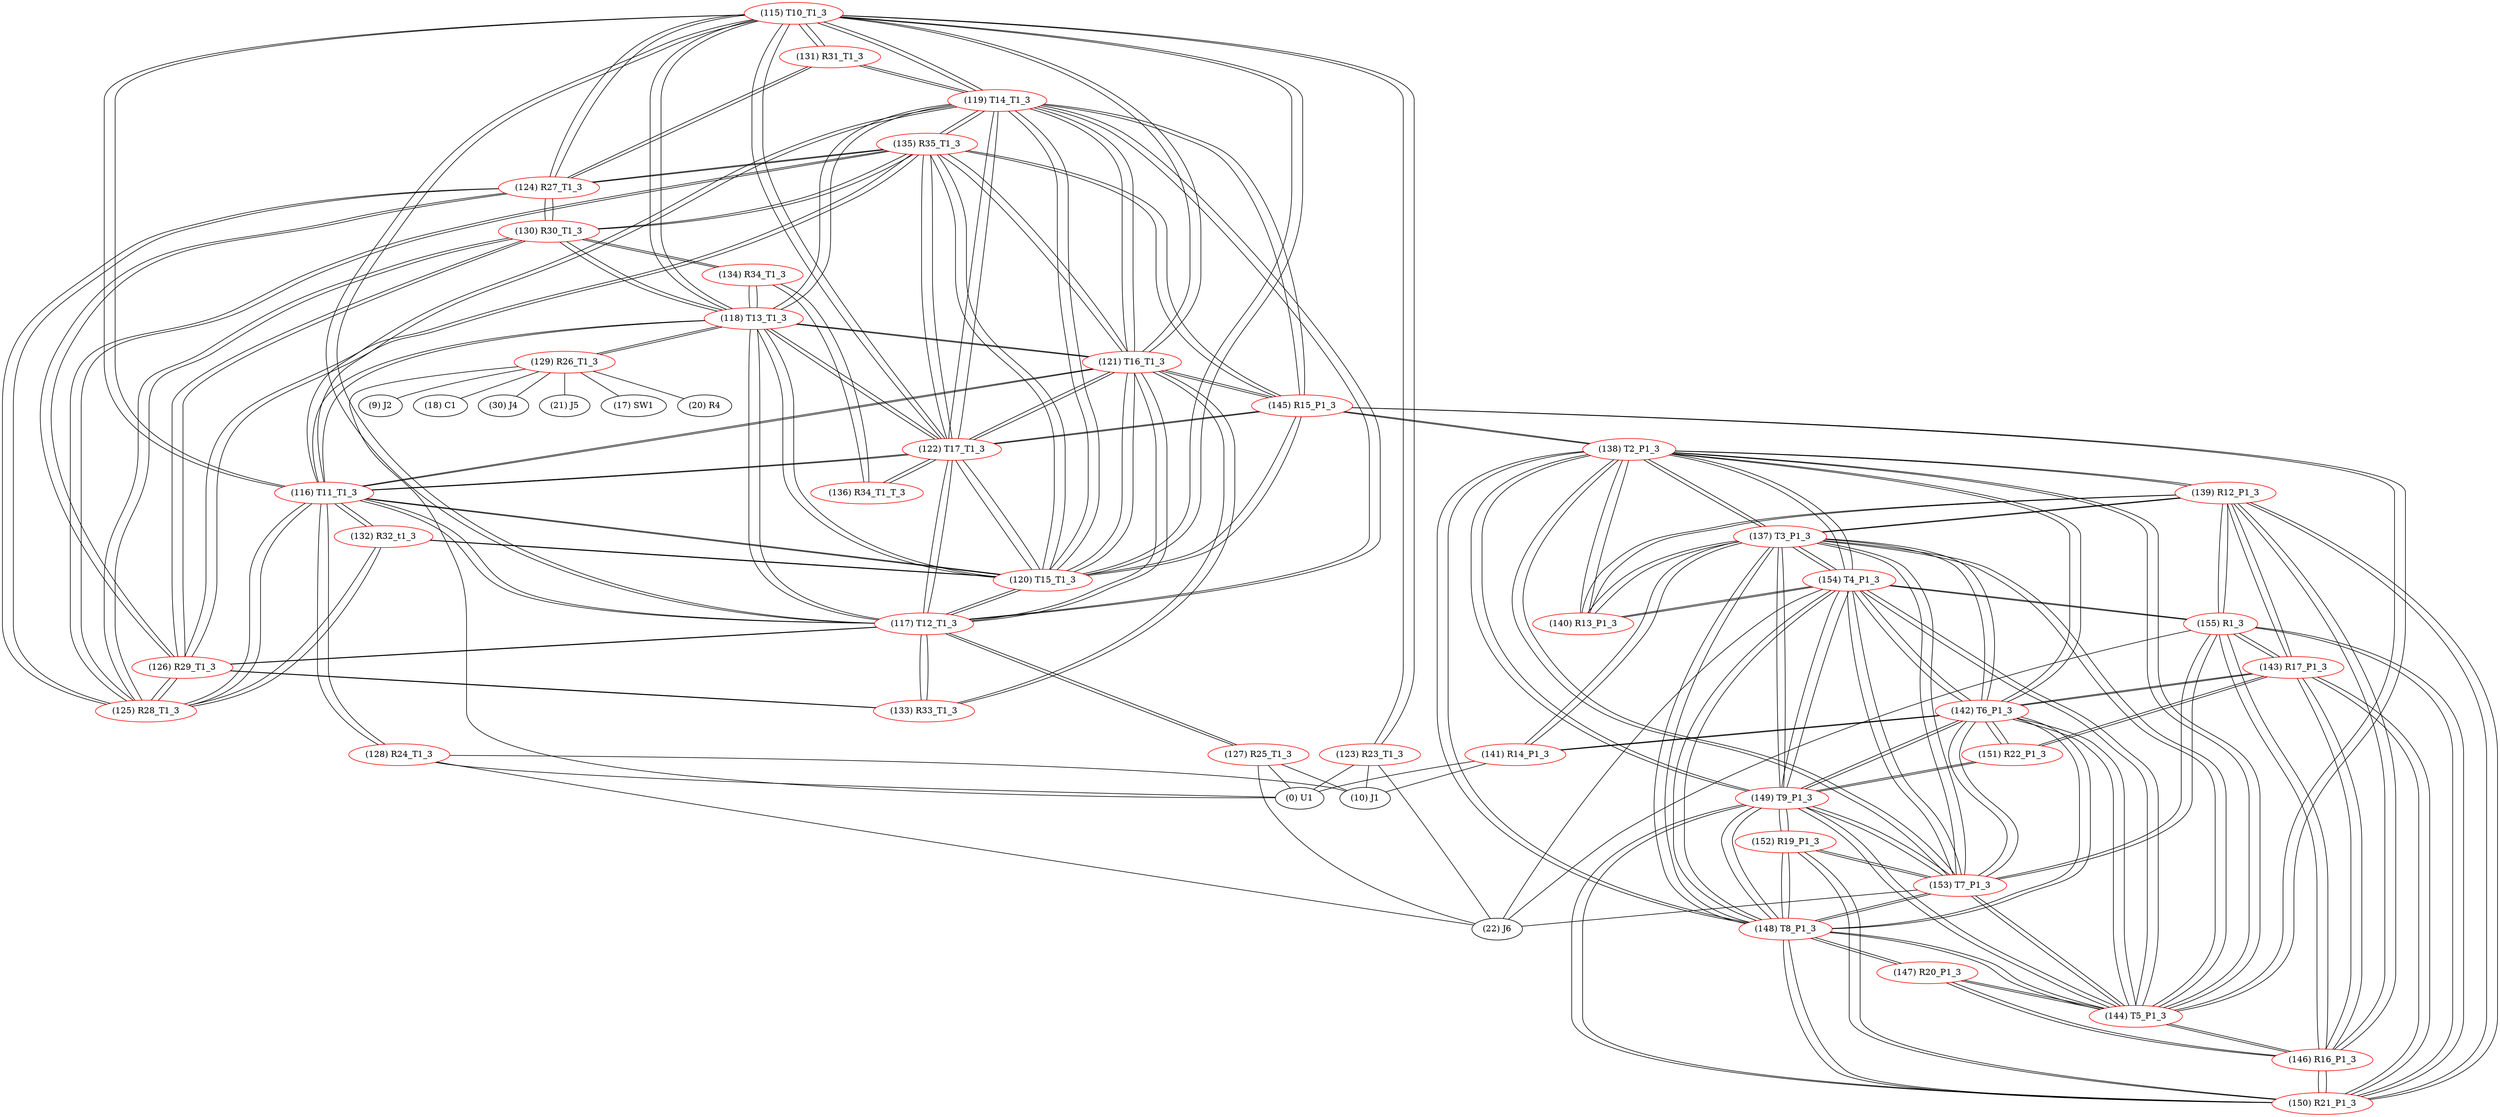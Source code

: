 graph {
	115 [label="(115) T10_T1_3" color=red]
	123 [label="(123) R23_T1_3"]
	131 [label="(131) R31_T1_3"]
	124 [label="(124) R27_T1_3"]
	121 [label="(121) T16_T1_3"]
	122 [label="(122) T17_T1_3"]
	120 [label="(120) T15_T1_3"]
	117 [label="(117) T12_T1_3"]
	119 [label="(119) T14_T1_3"]
	118 [label="(118) T13_T1_3"]
	116 [label="(116) T11_T1_3"]
	116 [label="(116) T11_T1_3" color=red]
	128 [label="(128) R24_T1_3"]
	125 [label="(125) R28_T1_3"]
	132 [label="(132) R32_t1_3"]
	115 [label="(115) T10_T1_3"]
	121 [label="(121) T16_T1_3"]
	122 [label="(122) T17_T1_3"]
	120 [label="(120) T15_T1_3"]
	117 [label="(117) T12_T1_3"]
	119 [label="(119) T14_T1_3"]
	118 [label="(118) T13_T1_3"]
	117 [label="(117) T12_T1_3" color=red]
	133 [label="(133) R33_T1_3"]
	126 [label="(126) R29_T1_3"]
	127 [label="(127) R25_T1_3"]
	115 [label="(115) T10_T1_3"]
	121 [label="(121) T16_T1_3"]
	122 [label="(122) T17_T1_3"]
	120 [label="(120) T15_T1_3"]
	119 [label="(119) T14_T1_3"]
	118 [label="(118) T13_T1_3"]
	116 [label="(116) T11_T1_3"]
	118 [label="(118) T13_T1_3" color=red]
	130 [label="(130) R30_T1_3"]
	134 [label="(134) R34_T1_3"]
	129 [label="(129) R26_T1_3"]
	115 [label="(115) T10_T1_3"]
	121 [label="(121) T16_T1_3"]
	122 [label="(122) T17_T1_3"]
	120 [label="(120) T15_T1_3"]
	117 [label="(117) T12_T1_3"]
	119 [label="(119) T14_T1_3"]
	116 [label="(116) T11_T1_3"]
	119 [label="(119) T14_T1_3" color=red]
	115 [label="(115) T10_T1_3"]
	121 [label="(121) T16_T1_3"]
	122 [label="(122) T17_T1_3"]
	120 [label="(120) T15_T1_3"]
	117 [label="(117) T12_T1_3"]
	118 [label="(118) T13_T1_3"]
	116 [label="(116) T11_T1_3"]
	131 [label="(131) R31_T1_3"]
	145 [label="(145) R15_P1_3"]
	135 [label="(135) R35_T1_3"]
	120 [label="(120) T15_T1_3" color=red]
	132 [label="(132) R32_t1_3"]
	115 [label="(115) T10_T1_3"]
	121 [label="(121) T16_T1_3"]
	122 [label="(122) T17_T1_3"]
	117 [label="(117) T12_T1_3"]
	119 [label="(119) T14_T1_3"]
	118 [label="(118) T13_T1_3"]
	116 [label="(116) T11_T1_3"]
	145 [label="(145) R15_P1_3"]
	135 [label="(135) R35_T1_3"]
	121 [label="(121) T16_T1_3" color=red]
	133 [label="(133) R33_T1_3"]
	115 [label="(115) T10_T1_3"]
	122 [label="(122) T17_T1_3"]
	120 [label="(120) T15_T1_3"]
	117 [label="(117) T12_T1_3"]
	119 [label="(119) T14_T1_3"]
	118 [label="(118) T13_T1_3"]
	116 [label="(116) T11_T1_3"]
	145 [label="(145) R15_P1_3"]
	135 [label="(135) R35_T1_3"]
	122 [label="(122) T17_T1_3" color=red]
	136 [label="(136) R34_T1_T_3"]
	115 [label="(115) T10_T1_3"]
	121 [label="(121) T16_T1_3"]
	120 [label="(120) T15_T1_3"]
	117 [label="(117) T12_T1_3"]
	119 [label="(119) T14_T1_3"]
	118 [label="(118) T13_T1_3"]
	116 [label="(116) T11_T1_3"]
	145 [label="(145) R15_P1_3"]
	135 [label="(135) R35_T1_3"]
	123 [label="(123) R23_T1_3" color=red]
	0 [label="(0) U1"]
	10 [label="(10) J1"]
	22 [label="(22) J6"]
	115 [label="(115) T10_T1_3"]
	124 [label="(124) R27_T1_3" color=red]
	130 [label="(130) R30_T1_3"]
	135 [label="(135) R35_T1_3"]
	126 [label="(126) R29_T1_3"]
	125 [label="(125) R28_T1_3"]
	115 [label="(115) T10_T1_3"]
	131 [label="(131) R31_T1_3"]
	125 [label="(125) R28_T1_3" color=red]
	130 [label="(130) R30_T1_3"]
	135 [label="(135) R35_T1_3"]
	126 [label="(126) R29_T1_3"]
	124 [label="(124) R27_T1_3"]
	116 [label="(116) T11_T1_3"]
	132 [label="(132) R32_t1_3"]
	126 [label="(126) R29_T1_3" color=red]
	130 [label="(130) R30_T1_3"]
	135 [label="(135) R35_T1_3"]
	125 [label="(125) R28_T1_3"]
	124 [label="(124) R27_T1_3"]
	133 [label="(133) R33_T1_3"]
	117 [label="(117) T12_T1_3"]
	127 [label="(127) R25_T1_3" color=red]
	22 [label="(22) J6"]
	0 [label="(0) U1"]
	10 [label="(10) J1"]
	117 [label="(117) T12_T1_3"]
	128 [label="(128) R24_T1_3" color=red]
	0 [label="(0) U1"]
	22 [label="(22) J6"]
	10 [label="(10) J1"]
	116 [label="(116) T11_T1_3"]
	129 [label="(129) R26_T1_3" color=red]
	18 [label="(18) C1"]
	0 [label="(0) U1"]
	30 [label="(30) J4"]
	21 [label="(21) J5"]
	17 [label="(17) SW1"]
	20 [label="(20) R4"]
	9 [label="(9) J2"]
	118 [label="(118) T13_T1_3"]
	130 [label="(130) R30_T1_3" color=red]
	135 [label="(135) R35_T1_3"]
	126 [label="(126) R29_T1_3"]
	125 [label="(125) R28_T1_3"]
	124 [label="(124) R27_T1_3"]
	134 [label="(134) R34_T1_3"]
	118 [label="(118) T13_T1_3"]
	131 [label="(131) R31_T1_3" color=red]
	115 [label="(115) T10_T1_3"]
	124 [label="(124) R27_T1_3"]
	119 [label="(119) T14_T1_3"]
	132 [label="(132) R32_t1_3" color=red]
	120 [label="(120) T15_T1_3"]
	116 [label="(116) T11_T1_3"]
	125 [label="(125) R28_T1_3"]
	133 [label="(133) R33_T1_3" color=red]
	121 [label="(121) T16_T1_3"]
	126 [label="(126) R29_T1_3"]
	117 [label="(117) T12_T1_3"]
	134 [label="(134) R34_T1_3" color=red]
	130 [label="(130) R30_T1_3"]
	118 [label="(118) T13_T1_3"]
	136 [label="(136) R34_T1_T_3"]
	135 [label="(135) R35_T1_3" color=red]
	130 [label="(130) R30_T1_3"]
	126 [label="(126) R29_T1_3"]
	125 [label="(125) R28_T1_3"]
	124 [label="(124) R27_T1_3"]
	145 [label="(145) R15_P1_3"]
	122 [label="(122) T17_T1_3"]
	121 [label="(121) T16_T1_3"]
	120 [label="(120) T15_T1_3"]
	119 [label="(119) T14_T1_3"]
	136 [label="(136) R34_T1_T_3" color=red]
	122 [label="(122) T17_T1_3"]
	134 [label="(134) R34_T1_3"]
	137 [label="(137) T3_P1_3" color=red]
	154 [label="(154) T4_P1_3"]
	153 [label="(153) T7_P1_3"]
	144 [label="(144) T5_P1_3"]
	149 [label="(149) T9_P1_3"]
	148 [label="(148) T8_P1_3"]
	142 [label="(142) T6_P1_3"]
	138 [label="(138) T2_P1_3"]
	141 [label="(141) R14_P1_3"]
	140 [label="(140) R13_P1_3"]
	139 [label="(139) R12_P1_3"]
	138 [label="(138) T2_P1_3" color=red]
	137 [label="(137) T3_P1_3"]
	154 [label="(154) T4_P1_3"]
	153 [label="(153) T7_P1_3"]
	144 [label="(144) T5_P1_3"]
	149 [label="(149) T9_P1_3"]
	148 [label="(148) T8_P1_3"]
	142 [label="(142) T6_P1_3"]
	140 [label="(140) R13_P1_3"]
	139 [label="(139) R12_P1_3"]
	145 [label="(145) R15_P1_3"]
	139 [label="(139) R12_P1_3" color=red]
	150 [label="(150) R21_P1_3"]
	146 [label="(146) R16_P1_3"]
	143 [label="(143) R17_P1_3"]
	155 [label="(155) R1_3"]
	140 [label="(140) R13_P1_3"]
	137 [label="(137) T3_P1_3"]
	138 [label="(138) T2_P1_3"]
	140 [label="(140) R13_P1_3" color=red]
	154 [label="(154) T4_P1_3"]
	137 [label="(137) T3_P1_3"]
	139 [label="(139) R12_P1_3"]
	138 [label="(138) T2_P1_3"]
	141 [label="(141) R14_P1_3" color=red]
	0 [label="(0) U1"]
	10 [label="(10) J1"]
	137 [label="(137) T3_P1_3"]
	142 [label="(142) T6_P1_3"]
	142 [label="(142) T6_P1_3" color=red]
	137 [label="(137) T3_P1_3"]
	154 [label="(154) T4_P1_3"]
	153 [label="(153) T7_P1_3"]
	144 [label="(144) T5_P1_3"]
	149 [label="(149) T9_P1_3"]
	148 [label="(148) T8_P1_3"]
	138 [label="(138) T2_P1_3"]
	141 [label="(141) R14_P1_3"]
	151 [label="(151) R22_P1_3"]
	143 [label="(143) R17_P1_3"]
	143 [label="(143) R17_P1_3" color=red]
	150 [label="(150) R21_P1_3"]
	146 [label="(146) R16_P1_3"]
	139 [label="(139) R12_P1_3"]
	155 [label="(155) R1_3"]
	151 [label="(151) R22_P1_3"]
	142 [label="(142) T6_P1_3"]
	144 [label="(144) T5_P1_3" color=red]
	137 [label="(137) T3_P1_3"]
	154 [label="(154) T4_P1_3"]
	153 [label="(153) T7_P1_3"]
	149 [label="(149) T9_P1_3"]
	148 [label="(148) T8_P1_3"]
	142 [label="(142) T6_P1_3"]
	138 [label="(138) T2_P1_3"]
	145 [label="(145) R15_P1_3"]
	146 [label="(146) R16_P1_3"]
	147 [label="(147) R20_P1_3"]
	145 [label="(145) R15_P1_3" color=red]
	122 [label="(122) T17_T1_3"]
	135 [label="(135) R35_T1_3"]
	121 [label="(121) T16_T1_3"]
	120 [label="(120) T15_T1_3"]
	119 [label="(119) T14_T1_3"]
	138 [label="(138) T2_P1_3"]
	144 [label="(144) T5_P1_3"]
	146 [label="(146) R16_P1_3" color=red]
	150 [label="(150) R21_P1_3"]
	139 [label="(139) R12_P1_3"]
	143 [label="(143) R17_P1_3"]
	155 [label="(155) R1_3"]
	144 [label="(144) T5_P1_3"]
	147 [label="(147) R20_P1_3"]
	147 [label="(147) R20_P1_3" color=red]
	148 [label="(148) T8_P1_3"]
	146 [label="(146) R16_P1_3"]
	144 [label="(144) T5_P1_3"]
	148 [label="(148) T8_P1_3" color=red]
	137 [label="(137) T3_P1_3"]
	154 [label="(154) T4_P1_3"]
	153 [label="(153) T7_P1_3"]
	144 [label="(144) T5_P1_3"]
	149 [label="(149) T9_P1_3"]
	142 [label="(142) T6_P1_3"]
	138 [label="(138) T2_P1_3"]
	150 [label="(150) R21_P1_3"]
	152 [label="(152) R19_P1_3"]
	147 [label="(147) R20_P1_3"]
	149 [label="(149) T9_P1_3" color=red]
	151 [label="(151) R22_P1_3"]
	137 [label="(137) T3_P1_3"]
	154 [label="(154) T4_P1_3"]
	153 [label="(153) T7_P1_3"]
	144 [label="(144) T5_P1_3"]
	148 [label="(148) T8_P1_3"]
	142 [label="(142) T6_P1_3"]
	138 [label="(138) T2_P1_3"]
	150 [label="(150) R21_P1_3"]
	152 [label="(152) R19_P1_3"]
	150 [label="(150) R21_P1_3" color=red]
	146 [label="(146) R16_P1_3"]
	139 [label="(139) R12_P1_3"]
	143 [label="(143) R17_P1_3"]
	155 [label="(155) R1_3"]
	149 [label="(149) T9_P1_3"]
	148 [label="(148) T8_P1_3"]
	152 [label="(152) R19_P1_3"]
	151 [label="(151) R22_P1_3" color=red]
	149 [label="(149) T9_P1_3"]
	142 [label="(142) T6_P1_3"]
	143 [label="(143) R17_P1_3"]
	152 [label="(152) R19_P1_3" color=red]
	149 [label="(149) T9_P1_3"]
	150 [label="(150) R21_P1_3"]
	148 [label="(148) T8_P1_3"]
	153 [label="(153) T7_P1_3"]
	153 [label="(153) T7_P1_3" color=red]
	137 [label="(137) T3_P1_3"]
	154 [label="(154) T4_P1_3"]
	144 [label="(144) T5_P1_3"]
	149 [label="(149) T9_P1_3"]
	148 [label="(148) T8_P1_3"]
	142 [label="(142) T6_P1_3"]
	138 [label="(138) T2_P1_3"]
	155 [label="(155) R1_3"]
	22 [label="(22) J6"]
	152 [label="(152) R19_P1_3"]
	154 [label="(154) T4_P1_3" color=red]
	137 [label="(137) T3_P1_3"]
	153 [label="(153) T7_P1_3"]
	144 [label="(144) T5_P1_3"]
	149 [label="(149) T9_P1_3"]
	148 [label="(148) T8_P1_3"]
	142 [label="(142) T6_P1_3"]
	138 [label="(138) T2_P1_3"]
	140 [label="(140) R13_P1_3"]
	155 [label="(155) R1_3"]
	22 [label="(22) J6"]
	155 [label="(155) R1_3" color=red]
	154 [label="(154) T4_P1_3"]
	153 [label="(153) T7_P1_3"]
	22 [label="(22) J6"]
	150 [label="(150) R21_P1_3"]
	146 [label="(146) R16_P1_3"]
	139 [label="(139) R12_P1_3"]
	143 [label="(143) R17_P1_3"]
	115 -- 123
	115 -- 131
	115 -- 124
	115 -- 121
	115 -- 122
	115 -- 120
	115 -- 117
	115 -- 119
	115 -- 118
	115 -- 116
	116 -- 128
	116 -- 125
	116 -- 132
	116 -- 115
	116 -- 121
	116 -- 122
	116 -- 120
	116 -- 117
	116 -- 119
	116 -- 118
	117 -- 133
	117 -- 126
	117 -- 127
	117 -- 115
	117 -- 121
	117 -- 122
	117 -- 120
	117 -- 119
	117 -- 118
	117 -- 116
	118 -- 130
	118 -- 134
	118 -- 129
	118 -- 115
	118 -- 121
	118 -- 122
	118 -- 120
	118 -- 117
	118 -- 119
	118 -- 116
	119 -- 115
	119 -- 121
	119 -- 122
	119 -- 120
	119 -- 117
	119 -- 118
	119 -- 116
	119 -- 131
	119 -- 145
	119 -- 135
	120 -- 132
	120 -- 115
	120 -- 121
	120 -- 122
	120 -- 117
	120 -- 119
	120 -- 118
	120 -- 116
	120 -- 145
	120 -- 135
	121 -- 133
	121 -- 115
	121 -- 122
	121 -- 120
	121 -- 117
	121 -- 119
	121 -- 118
	121 -- 116
	121 -- 145
	121 -- 135
	122 -- 136
	122 -- 115
	122 -- 121
	122 -- 120
	122 -- 117
	122 -- 119
	122 -- 118
	122 -- 116
	122 -- 145
	122 -- 135
	123 -- 0
	123 -- 10
	123 -- 22
	123 -- 115
	124 -- 130
	124 -- 135
	124 -- 126
	124 -- 125
	124 -- 115
	124 -- 131
	125 -- 130
	125 -- 135
	125 -- 126
	125 -- 124
	125 -- 116
	125 -- 132
	126 -- 130
	126 -- 135
	126 -- 125
	126 -- 124
	126 -- 133
	126 -- 117
	127 -- 22
	127 -- 0
	127 -- 10
	127 -- 117
	128 -- 0
	128 -- 22
	128 -- 10
	128 -- 116
	129 -- 18
	129 -- 0
	129 -- 30
	129 -- 21
	129 -- 17
	129 -- 20
	129 -- 9
	129 -- 118
	130 -- 135
	130 -- 126
	130 -- 125
	130 -- 124
	130 -- 134
	130 -- 118
	131 -- 115
	131 -- 124
	131 -- 119
	132 -- 120
	132 -- 116
	132 -- 125
	133 -- 121
	133 -- 126
	133 -- 117
	134 -- 130
	134 -- 118
	134 -- 136
	135 -- 130
	135 -- 126
	135 -- 125
	135 -- 124
	135 -- 145
	135 -- 122
	135 -- 121
	135 -- 120
	135 -- 119
	136 -- 122
	136 -- 134
	137 -- 154
	137 -- 153
	137 -- 144
	137 -- 149
	137 -- 148
	137 -- 142
	137 -- 138
	137 -- 141
	137 -- 140
	137 -- 139
	138 -- 137
	138 -- 154
	138 -- 153
	138 -- 144
	138 -- 149
	138 -- 148
	138 -- 142
	138 -- 140
	138 -- 139
	138 -- 145
	139 -- 150
	139 -- 146
	139 -- 143
	139 -- 155
	139 -- 140
	139 -- 137
	139 -- 138
	140 -- 154
	140 -- 137
	140 -- 139
	140 -- 138
	141 -- 0
	141 -- 10
	141 -- 137
	141 -- 142
	142 -- 137
	142 -- 154
	142 -- 153
	142 -- 144
	142 -- 149
	142 -- 148
	142 -- 138
	142 -- 141
	142 -- 151
	142 -- 143
	143 -- 150
	143 -- 146
	143 -- 139
	143 -- 155
	143 -- 151
	143 -- 142
	144 -- 137
	144 -- 154
	144 -- 153
	144 -- 149
	144 -- 148
	144 -- 142
	144 -- 138
	144 -- 145
	144 -- 146
	144 -- 147
	145 -- 122
	145 -- 135
	145 -- 121
	145 -- 120
	145 -- 119
	145 -- 138
	145 -- 144
	146 -- 150
	146 -- 139
	146 -- 143
	146 -- 155
	146 -- 144
	146 -- 147
	147 -- 148
	147 -- 146
	147 -- 144
	148 -- 137
	148 -- 154
	148 -- 153
	148 -- 144
	148 -- 149
	148 -- 142
	148 -- 138
	148 -- 150
	148 -- 152
	148 -- 147
	149 -- 151
	149 -- 137
	149 -- 154
	149 -- 153
	149 -- 144
	149 -- 148
	149 -- 142
	149 -- 138
	149 -- 150
	149 -- 152
	150 -- 146
	150 -- 139
	150 -- 143
	150 -- 155
	150 -- 149
	150 -- 148
	150 -- 152
	151 -- 149
	151 -- 142
	151 -- 143
	152 -- 149
	152 -- 150
	152 -- 148
	152 -- 153
	153 -- 137
	153 -- 154
	153 -- 144
	153 -- 149
	153 -- 148
	153 -- 142
	153 -- 138
	153 -- 155
	153 -- 22
	153 -- 152
	154 -- 137
	154 -- 153
	154 -- 144
	154 -- 149
	154 -- 148
	154 -- 142
	154 -- 138
	154 -- 140
	154 -- 155
	154 -- 22
	155 -- 154
	155 -- 153
	155 -- 22
	155 -- 150
	155 -- 146
	155 -- 139
	155 -- 143
}